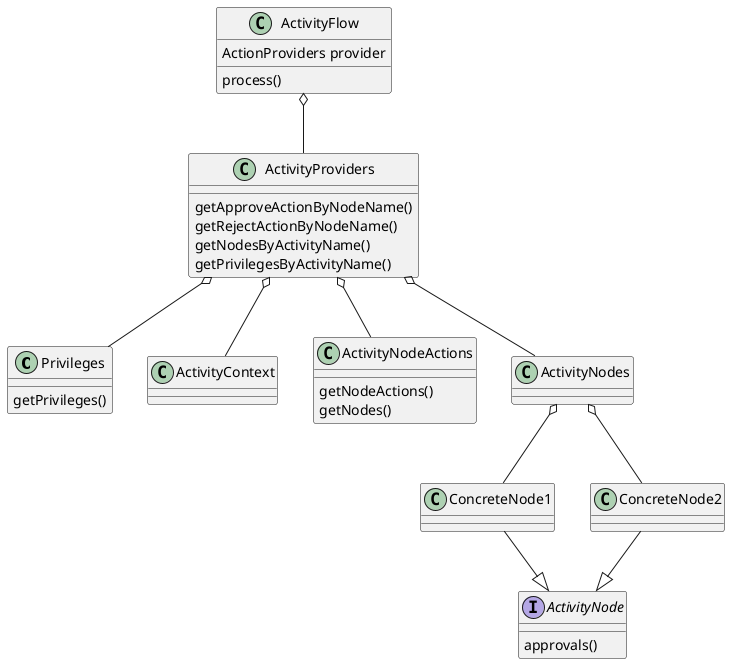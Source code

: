 @startuml

class Privileges
interface ActivityNode
class ActivityContext
class ActivityProviders
class ActivityFlow
class ActivityNodeActions
class ActivityNodes

ActivityFlow  o-- ActivityProviders
ActivityProviders o-- ActivityNodes
ActivityProviders o-- ActivityNodeActions
ActivityProviders o-- Privileges
ActivityProviders o-- ActivityContext
ActivityNodes o-- ConcreteNode1
ActivityNodes o-- ConcreteNode2

ConcreteNode1--|> ActivityNode
ConcreteNode2--|> ActivityNode

class ActivityFlow{
    ActionProviders provider
    process()
}

class ActivityProviders {
 getApproveActionByNodeName()
 getRejectActionByNodeName()
 getNodesByActivityName()
 getPrivilegesByActivityName()
}

class ActivityNodeActions{
    getNodeActions()
}

class ActivityNodeActions{
    getNodes()
}

class Privileges{
    getPrivileges()
}

interface ActivityNode{
    approvals()
}

@enduml
